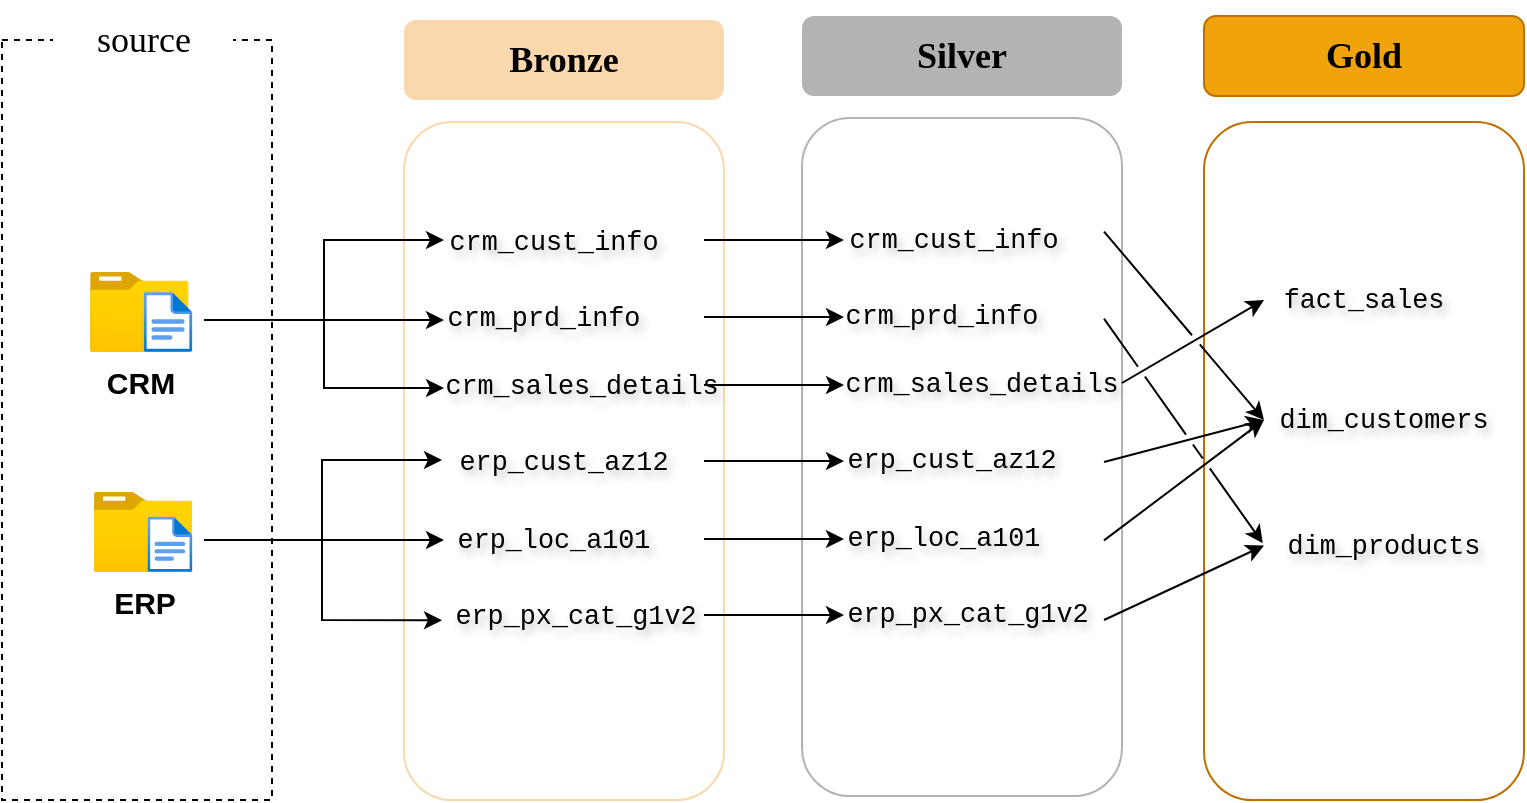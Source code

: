 <mxfile version="28.0.6">
  <diagram name="Page-1" id="zCDDFuGid2u16U4WiJ-D">
    <mxGraphModel dx="786" dy="596" grid="1" gridSize="10" guides="1" tooltips="1" connect="1" arrows="1" fold="1" page="1" pageScale="1" pageWidth="850" pageHeight="1100" math="0" shadow="0">
      <root>
        <mxCell id="0" />
        <mxCell id="1" parent="0" />
        <mxCell id="SoslPbryd8U1qlnQnKrf-14" value="" style="rounded=1;whiteSpace=wrap;html=1;strokeColor=#B3B3B3;" parent="1" vertex="1">
          <mxGeometry x="439" y="239" width="160" height="339" as="geometry" />
        </mxCell>
        <mxCell id="SoslPbryd8U1qlnQnKrf-5" value="" style="rounded=0;whiteSpace=wrap;html=1;dashed=1;" parent="1" vertex="1">
          <mxGeometry x="39.0" y="200" width="135" height="380" as="geometry" />
        </mxCell>
        <mxCell id="SoslPbryd8U1qlnQnKrf-6" value="&lt;b style=&quot;text-wrap-mode: wrap;&quot;&gt;&lt;font style=&quot;font-size: 15px;&quot;&gt;CRM&lt;/font&gt;&lt;/b&gt;" style="image;aspect=fixed;html=1;points=[];align=center;fontSize=12;image=img/lib/azure2/general/Folder_Blank.svg;" parent="1" vertex="1">
          <mxGeometry x="83" y="316" width="49.29" height="40" as="geometry" />
        </mxCell>
        <mxCell id="SoslPbryd8U1qlnQnKrf-7" value="&lt;span style=&quot;font-size: 15px; text-wrap-mode: wrap;&quot;&gt;&lt;b style=&quot;&quot;&gt;ERP&lt;/b&gt;&lt;/span&gt;" style="image;aspect=fixed;html=1;points=[];align=center;fontSize=12;image=img/lib/azure2/general/Folder_Blank.svg;" parent="1" vertex="1">
          <mxGeometry x="84.89" y="426" width="49.29" height="40" as="geometry" />
        </mxCell>
        <mxCell id="SoslPbryd8U1qlnQnKrf-8" value="" style="image;aspect=fixed;html=1;points=[];align=center;fontSize=12;image=img/lib/azure2/general/File.svg;" parent="1" vertex="1">
          <mxGeometry x="111.71" y="438.31" width="22.47" height="27.69" as="geometry" />
        </mxCell>
        <mxCell id="SoslPbryd8U1qlnQnKrf-9" value="" style="image;aspect=fixed;html=1;points=[];align=center;fontSize=12;image=img/lib/azure2/general/File.svg;" parent="1" vertex="1">
          <mxGeometry x="109.83" y="326" width="24.35" height="30" as="geometry" />
        </mxCell>
        <mxCell id="SoslPbryd8U1qlnQnKrf-11" value="&lt;font face=&quot;Lucida Console&quot; style=&quot;font-size: 18px;&quot;&gt;source&lt;/font&gt;" style="rounded=0;whiteSpace=wrap;html=1;strokeColor=none;fillColor=default;" parent="1" vertex="1">
          <mxGeometry x="64.53" y="180" width="90" height="40" as="geometry" />
        </mxCell>
        <mxCell id="SoslPbryd8U1qlnQnKrf-12" value="" style="rounded=1;whiteSpace=wrap;html=1;strokeColor=#FAD7AC;" parent="1" vertex="1">
          <mxGeometry x="240" y="241" width="160" height="339" as="geometry" />
        </mxCell>
        <mxCell id="SoslPbryd8U1qlnQnKrf-13" value="&lt;b&gt;&lt;font style=&quot;font-size: 18px; color: light-dark(rgb(0, 0, 0), rgb(0, 0, 0));&quot; face=&quot;Lucida Console&quot;&gt;Bronze&lt;/font&gt;&lt;/b&gt;" style="rounded=1;whiteSpace=wrap;html=1;strokeColor=none;fillColor=#FAD7AC;" parent="1" vertex="1">
          <mxGeometry x="240" y="190" width="160" height="40" as="geometry" />
        </mxCell>
        <mxCell id="SoslPbryd8U1qlnQnKrf-15" value="&lt;b style=&quot;&quot;&gt;&lt;font style=&quot;font-size: 18px; color: light-dark(rgb(0, 0, 0), rgb(0, 0, 0));&quot; face=&quot;Lucida Console&quot;&gt;Silver&lt;/font&gt;&lt;/b&gt;" style="rounded=1;whiteSpace=wrap;html=1;strokeColor=none;fillColor=#B3B3B3;" parent="1" vertex="1">
          <mxGeometry x="439" y="188" width="160" height="40" as="geometry" />
        </mxCell>
        <mxCell id="SoslPbryd8U1qlnQnKrf-16" value="&lt;div style=&quot;font-family: &amp;quot;JetBrains Mono&amp;quot;, Consolas, &amp;quot;Courier New&amp;quot;, monospace, Consolas, &amp;quot;Courier New&amp;quot;, monospace; font-size: 13.4px; line-height: 18px; white-space: pre;&quot;&gt;&lt;span&gt;crm_cust_info&lt;/span&gt;&lt;/div&gt;" style="text;html=1;align=center;verticalAlign=middle;whiteSpace=wrap;rounded=0;fontColor=light-dark(#000000,#000000);textShadow=1;" parent="1" vertex="1">
          <mxGeometry x="285" y="286" width="60" height="30" as="geometry" />
        </mxCell>
        <mxCell id="SoslPbryd8U1qlnQnKrf-17" value="&lt;div style=&quot;font-family: &amp;quot;JetBrains Mono&amp;quot;, Consolas, &amp;quot;Courier New&amp;quot;, monospace, Consolas, &amp;quot;Courier New&amp;quot;, monospace; font-size: 13.4px; line-height: 18px; white-space: pre;&quot;&gt;&lt;div style=&quot;line-height: 18px;&quot;&gt;crm_prd_info&lt;/div&gt;&lt;/div&gt;" style="text;html=1;align=center;verticalAlign=middle;whiteSpace=wrap;rounded=0;labelBackgroundColor=none;fontColor=light-dark(#000000,#000000);textShadow=1;" parent="1" vertex="1">
          <mxGeometry x="280" y="324" width="60" height="30" as="geometry" />
        </mxCell>
        <mxCell id="SoslPbryd8U1qlnQnKrf-18" style="edgeStyle=orthogonalEdgeStyle;rounded=0;orthogonalLoop=1;jettySize=auto;html=1;exitX=0.5;exitY=1;exitDx=0;exitDy=0;" parent="1" source="SoslPbryd8U1qlnQnKrf-16" target="SoslPbryd8U1qlnQnKrf-16" edge="1">
          <mxGeometry relative="1" as="geometry" />
        </mxCell>
        <mxCell id="SoslPbryd8U1qlnQnKrf-19" value="&lt;div style=&quot;font-family: &amp;quot;JetBrains Mono&amp;quot;, Consolas, &amp;quot;Courier New&amp;quot;, monospace, Consolas, &amp;quot;Courier New&amp;quot;, monospace; font-size: 13.4px; line-height: 18px; white-space: pre;&quot;&gt;crm_sales_details&lt;/div&gt;" style="text;html=1;align=center;verticalAlign=middle;whiteSpace=wrap;rounded=0;labelBackgroundColor=none;fontColor=light-dark(#000000,#000000);textShadow=1;" parent="1" vertex="1">
          <mxGeometry x="299" y="358" width="60" height="30" as="geometry" />
        </mxCell>
        <mxCell id="SoslPbryd8U1qlnQnKrf-20" value="&lt;div style=&quot;font-family: &amp;quot;JetBrains Mono&amp;quot;, Consolas, &amp;quot;Courier New&amp;quot;, monospace, Consolas, &amp;quot;Courier New&amp;quot;, monospace; font-size: 13.4px; line-height: 18px; white-space: pre;&quot;&gt;erp_cust_az12&lt;/div&gt;" style="text;html=1;align=center;verticalAlign=middle;whiteSpace=wrap;rounded=0;labelBackgroundColor=none;fontColor=light-dark(#000000,#000000);textShadow=1;" parent="1" vertex="1">
          <mxGeometry x="290" y="396" width="60" height="30" as="geometry" />
        </mxCell>
        <mxCell id="SoslPbryd8U1qlnQnKrf-21" value="&lt;div style=&quot;font-family: &amp;quot;JetBrains Mono&amp;quot;, Consolas, &amp;quot;Courier New&amp;quot;, monospace, Consolas, &amp;quot;Courier New&amp;quot;, monospace; font-size: 13.4px; line-height: 18px; white-space: pre;&quot;&gt;erp_px_cat_g1v2&lt;/div&gt;" style="text;html=1;align=center;verticalAlign=middle;whiteSpace=wrap;rounded=0;labelBackgroundColor=none;fontColor=light-dark(#000000,#000000);textShadow=1;" parent="1" vertex="1">
          <mxGeometry x="296" y="475" width="60" height="26" as="geometry" />
        </mxCell>
        <mxCell id="SoslPbryd8U1qlnQnKrf-22" value="&lt;div style=&quot;font-family: &amp;quot;JetBrains Mono&amp;quot;, Consolas, &amp;quot;Courier New&amp;quot;, monospace, Consolas, &amp;quot;Courier New&amp;quot;, monospace; font-size: 13.4px; line-height: 18px; white-space: pre;&quot;&gt;&lt;div style=&quot;line-height: 18px;&quot;&gt;erp_loc_a101&lt;/div&gt;&lt;/div&gt;" style="text;html=1;align=center;verticalAlign=middle;whiteSpace=wrap;rounded=0;labelBackgroundColor=none;fontColor=light-dark(#000000,#000000);textShadow=1;" parent="1" vertex="1">
          <mxGeometry x="285" y="435" width="60" height="30" as="geometry" />
        </mxCell>
        <mxCell id="SoslPbryd8U1qlnQnKrf-25" value="" style="endArrow=classic;html=1;rounded=0;" parent="1" edge="1">
          <mxGeometry width="50" height="50" relative="1" as="geometry">
            <mxPoint x="140" y="340" as="sourcePoint" />
            <mxPoint x="260" y="340" as="targetPoint" />
            <Array as="points" />
          </mxGeometry>
        </mxCell>
        <mxCell id="SoslPbryd8U1qlnQnKrf-27" value="" style="endArrow=classic;html=1;rounded=0;" parent="1" edge="1">
          <mxGeometry width="50" height="50" relative="1" as="geometry">
            <mxPoint x="200" y="340" as="sourcePoint" />
            <mxPoint x="260" y="300" as="targetPoint" />
            <Array as="points">
              <mxPoint x="200" y="300" />
            </Array>
          </mxGeometry>
        </mxCell>
        <mxCell id="SoslPbryd8U1qlnQnKrf-29" value="" style="endArrow=classic;html=1;rounded=0;" parent="1" edge="1">
          <mxGeometry width="50" height="50" relative="1" as="geometry">
            <mxPoint x="200" y="330" as="sourcePoint" />
            <mxPoint x="260" y="374" as="targetPoint" />
            <Array as="points">
              <mxPoint x="200" y="374" />
            </Array>
          </mxGeometry>
        </mxCell>
        <mxCell id="SoslPbryd8U1qlnQnKrf-30" value="" style="endArrow=classic;html=1;rounded=0;" parent="1" edge="1">
          <mxGeometry width="50" height="50" relative="1" as="geometry">
            <mxPoint x="140" y="450" as="sourcePoint" />
            <mxPoint x="260" y="450" as="targetPoint" />
          </mxGeometry>
        </mxCell>
        <mxCell id="SoslPbryd8U1qlnQnKrf-31" value="" style="endArrow=classic;html=1;rounded=0;" parent="1" edge="1">
          <mxGeometry width="50" height="50" relative="1" as="geometry">
            <mxPoint x="199" y="450" as="sourcePoint" />
            <mxPoint x="259" y="410" as="targetPoint" />
            <Array as="points">
              <mxPoint x="199" y="410" />
            </Array>
          </mxGeometry>
        </mxCell>
        <mxCell id="SoslPbryd8U1qlnQnKrf-33" value="" style="endArrow=classic;html=1;rounded=0;entryX=0.125;entryY=0.735;entryDx=0;entryDy=0;entryPerimeter=0;" parent="1" edge="1">
          <mxGeometry width="50" height="50" relative="1" as="geometry">
            <mxPoint x="199" y="450" as="sourcePoint" />
            <mxPoint x="259.0" y="490.165" as="targetPoint" />
            <Array as="points">
              <mxPoint x="199" y="490" />
            </Array>
          </mxGeometry>
        </mxCell>
        <mxCell id="iRiksxSbfExl2HPIenul-1" value="" style="rounded=1;whiteSpace=wrap;html=1;strokeColor=#BD7000;fillColor=none;fontColor=#000000;" parent="1" vertex="1">
          <mxGeometry x="640" y="241" width="160" height="339" as="geometry" />
        </mxCell>
        <mxCell id="iRiksxSbfExl2HPIenul-2" value="&lt;font face=&quot;Lucida Console&quot; color=&quot;#000000&quot;&gt;&lt;span style=&quot;font-size: 18px;&quot;&gt;&lt;b&gt;Gold&lt;/b&gt;&lt;/span&gt;&lt;/font&gt;" style="rounded=1;whiteSpace=wrap;html=1;strokeColor=#BD7000;fillColor=#f0a30a;fontColor=#000000;" parent="1" vertex="1">
          <mxGeometry x="640" y="188" width="160" height="40" as="geometry" />
        </mxCell>
        <mxCell id="QPinx3MzJXz2w1psPSvI-1" value="&lt;div style=&quot;font-family: &amp;quot;JetBrains Mono&amp;quot;, Consolas, &amp;quot;Courier New&amp;quot;, monospace, Consolas, &amp;quot;Courier New&amp;quot;, monospace; font-size: 13.4px; line-height: 18px; white-space: pre;&quot;&gt;crm_cust_info&lt;/div&gt;" style="text;html=1;align=center;verticalAlign=middle;whiteSpace=wrap;rounded=0;labelBackgroundColor=none;fontColor=light-dark(#000000,#000000);textShadow=1;" parent="1" vertex="1">
          <mxGeometry x="485" y="285" width="60" height="30" as="geometry" />
        </mxCell>
        <mxCell id="QPinx3MzJXz2w1psPSvI-2" value="&lt;div style=&quot;font-family: &amp;quot;JetBrains Mono&amp;quot;, Consolas, &amp;quot;Courier New&amp;quot;, monospace, Consolas, &amp;quot;Courier New&amp;quot;, monospace; font-size: 13.4px; line-height: 18px; white-space: pre;&quot;&gt;&lt;div style=&quot;line-height: 18px;&quot;&gt;crm_prd_info&lt;/div&gt;&lt;/div&gt;" style="text;html=1;align=center;verticalAlign=middle;whiteSpace=wrap;rounded=0;labelBackgroundColor=none;fontColor=light-dark(#000000,#000000);textShadow=1;" parent="1" vertex="1">
          <mxGeometry x="479" y="323" width="60" height="30" as="geometry" />
        </mxCell>
        <mxCell id="QPinx3MzJXz2w1psPSvI-3" value="&lt;div style=&quot;font-family: &amp;quot;JetBrains Mono&amp;quot;, Consolas, &amp;quot;Courier New&amp;quot;, monospace, Consolas, &amp;quot;Courier New&amp;quot;, monospace; font-size: 13.4px; line-height: 18px; white-space: pre;&quot;&gt;crm_sales_details&lt;/div&gt;" style="text;html=1;align=center;verticalAlign=middle;whiteSpace=wrap;rounded=0;labelBackgroundColor=none;fontColor=light-dark(#000000,#000000);textShadow=1;" parent="1" vertex="1">
          <mxGeometry x="499" y="357" width="60" height="30" as="geometry" />
        </mxCell>
        <mxCell id="QPinx3MzJXz2w1psPSvI-4" value="&lt;div style=&quot;font-family: &amp;quot;JetBrains Mono&amp;quot;, Consolas, &amp;quot;Courier New&amp;quot;, monospace, Consolas, &amp;quot;Courier New&amp;quot;, monospace; font-size: 13.4px; line-height: 18px; white-space: pre;&quot;&gt;erp_cust_az12&lt;/div&gt;" style="text;html=1;align=center;verticalAlign=middle;whiteSpace=wrap;rounded=0;labelBackgroundColor=none;fontColor=light-dark(#000000,#000000);textShadow=1;" parent="1" vertex="1">
          <mxGeometry x="484" y="395" width="60" height="30" as="geometry" />
        </mxCell>
        <mxCell id="QPinx3MzJXz2w1psPSvI-5" value="&lt;div style=&quot;font-family: &amp;quot;JetBrains Mono&amp;quot;, Consolas, &amp;quot;Courier New&amp;quot;, monospace, Consolas, &amp;quot;Courier New&amp;quot;, monospace; font-size: 13.4px; line-height: 18px; white-space: pre;&quot;&gt;erp_px_cat_g1v2&lt;/div&gt;" style="text;html=1;align=center;verticalAlign=middle;whiteSpace=wrap;rounded=0;labelBackgroundColor=none;fontColor=light-dark(#000000,#000000);textShadow=1;" parent="1" vertex="1">
          <mxGeometry x="492" y="474" width="60" height="26" as="geometry" />
        </mxCell>
        <mxCell id="QPinx3MzJXz2w1psPSvI-6" value="&lt;div style=&quot;font-family: &amp;quot;JetBrains Mono&amp;quot;, Consolas, &amp;quot;Courier New&amp;quot;, monospace, Consolas, &amp;quot;Courier New&amp;quot;, monospace; font-size: 13.4px; line-height: 18px; white-space: pre;&quot;&gt;&lt;div style=&quot;line-height: 18px;&quot;&gt;erp_loc_a101&lt;/div&gt;&lt;/div&gt;" style="text;html=1;align=center;verticalAlign=middle;whiteSpace=wrap;rounded=0;labelBackgroundColor=none;fontColor=light-dark(#000000,#000000);textShadow=1;" parent="1" vertex="1">
          <mxGeometry x="480" y="434" width="60" height="30" as="geometry" />
        </mxCell>
        <mxCell id="QPinx3MzJXz2w1psPSvI-7" value="" style="endArrow=classic;html=1;rounded=0;entryX=0.131;entryY=0.18;entryDx=0;entryDy=0;entryPerimeter=0;" parent="1" target="SoslPbryd8U1qlnQnKrf-14" edge="1">
          <mxGeometry width="50" height="50" relative="1" as="geometry">
            <mxPoint x="390" y="300" as="sourcePoint" />
            <mxPoint x="440" y="250" as="targetPoint" />
          </mxGeometry>
        </mxCell>
        <mxCell id="QPinx3MzJXz2w1psPSvI-8" value="" style="endArrow=classic;html=1;rounded=0;entryX=0.131;entryY=0.18;entryDx=0;entryDy=0;entryPerimeter=0;" parent="1" edge="1">
          <mxGeometry width="50" height="50" relative="1" as="geometry">
            <mxPoint x="390" y="338.5" as="sourcePoint" />
            <mxPoint x="460" y="338.5" as="targetPoint" />
          </mxGeometry>
        </mxCell>
        <mxCell id="QPinx3MzJXz2w1psPSvI-9" value="" style="endArrow=classic;html=1;rounded=0;entryX=0.131;entryY=0.18;entryDx=0;entryDy=0;entryPerimeter=0;" parent="1" edge="1">
          <mxGeometry width="50" height="50" relative="1" as="geometry">
            <mxPoint x="390" y="372.5" as="sourcePoint" />
            <mxPoint x="460" y="372.5" as="targetPoint" />
          </mxGeometry>
        </mxCell>
        <mxCell id="QPinx3MzJXz2w1psPSvI-10" value="" style="endArrow=classic;html=1;rounded=0;entryX=0.131;entryY=0.18;entryDx=0;entryDy=0;entryPerimeter=0;" parent="1" edge="1">
          <mxGeometry width="50" height="50" relative="1" as="geometry">
            <mxPoint x="390" y="410.5" as="sourcePoint" />
            <mxPoint x="460" y="410.5" as="targetPoint" />
          </mxGeometry>
        </mxCell>
        <mxCell id="QPinx3MzJXz2w1psPSvI-11" value="" style="endArrow=classic;html=1;rounded=0;entryX=0.131;entryY=0.18;entryDx=0;entryDy=0;entryPerimeter=0;" parent="1" edge="1">
          <mxGeometry width="50" height="50" relative="1" as="geometry">
            <mxPoint x="390" y="449.5" as="sourcePoint" />
            <mxPoint x="460" y="449.5" as="targetPoint" />
          </mxGeometry>
        </mxCell>
        <mxCell id="QPinx3MzJXz2w1psPSvI-12" value="" style="endArrow=classic;html=1;rounded=0;entryX=0.131;entryY=0.18;entryDx=0;entryDy=0;entryPerimeter=0;" parent="1" edge="1">
          <mxGeometry width="50" height="50" relative="1" as="geometry">
            <mxPoint x="390" y="487.5" as="sourcePoint" />
            <mxPoint x="460" y="487.5" as="targetPoint" />
          </mxGeometry>
        </mxCell>
        <mxCell id="3T69qNRMOhRmIeXw7K49-1" value="&lt;div style=&quot;font-family: &amp;quot;JetBrains Mono&amp;quot;, Consolas, &amp;quot;Courier New&amp;quot;, monospace, Consolas, &amp;quot;Courier New&amp;quot;, monospace; font-size: 13.4px; line-height: 18px; white-space: pre;&quot;&gt;fact_sales&lt;/div&gt;" style="text;html=1;align=center;verticalAlign=middle;whiteSpace=wrap;rounded=0;labelBackgroundColor=none;fontColor=light-dark(#000000,#000000);textShadow=1;" parent="1" vertex="1">
          <mxGeometry x="690" y="315" width="60" height="30" as="geometry" />
        </mxCell>
        <mxCell id="3T69qNRMOhRmIeXw7K49-2" value="&lt;div style=&quot;font-family: &amp;quot;JetBrains Mono&amp;quot;, Consolas, &amp;quot;Courier New&amp;quot;, monospace, Consolas, &amp;quot;Courier New&amp;quot;, monospace; font-size: 13.4px; line-height: 18px; white-space: pre;&quot;&gt;dim_customers&lt;/div&gt;" style="text;html=1;align=center;verticalAlign=middle;whiteSpace=wrap;rounded=0;labelBackgroundColor=none;fontColor=light-dark(#000000,#000000);textShadow=1;" parent="1" vertex="1">
          <mxGeometry x="700" y="375" width="60" height="30" as="geometry" />
        </mxCell>
        <mxCell id="3T69qNRMOhRmIeXw7K49-3" value="&lt;div style=&quot;font-family: &amp;quot;JetBrains Mono&amp;quot;, Consolas, &amp;quot;Courier New&amp;quot;, monospace, Consolas, &amp;quot;Courier New&amp;quot;, monospace; font-size: 13.4px; line-height: 18px; white-space: pre;&quot;&gt;dim_products&lt;/div&gt;" style="text;html=1;align=center;verticalAlign=middle;whiteSpace=wrap;rounded=0;labelBackgroundColor=none;fontColor=light-dark(#000000,#000000);textShadow=1;" parent="1" vertex="1">
          <mxGeometry x="700" y="438.31" width="60" height="30" as="geometry" />
        </mxCell>
        <mxCell id="3T69qNRMOhRmIeXw7K49-7" value="" style="endArrow=classic;html=1;rounded=0;jumpStyle=gap;" parent="1" edge="1">
          <mxGeometry width="50" height="50" relative="1" as="geometry">
            <mxPoint x="599" y="371.5" as="sourcePoint" />
            <mxPoint x="670" y="330" as="targetPoint" />
          </mxGeometry>
        </mxCell>
        <mxCell id="3T69qNRMOhRmIeXw7K49-9" value="" style="endArrow=classic;html=1;rounded=0;exitX=1.006;exitY=0.172;exitDx=0;exitDy=0;exitPerimeter=0;jumpStyle=gap;" parent="1" edge="1">
          <mxGeometry width="50" height="50" relative="1" as="geometry">
            <mxPoint x="590" y="295.808" as="sourcePoint" />
            <mxPoint x="670" y="390" as="targetPoint" />
          </mxGeometry>
        </mxCell>
        <mxCell id="3T69qNRMOhRmIeXw7K49-10" value="" style="endArrow=classic;html=1;rounded=0;exitX=1;exitY=0.5;exitDx=0;exitDy=0;jumpStyle=gap;" parent="1" edge="1">
          <mxGeometry width="50" height="50" relative="1" as="geometry">
            <mxPoint x="590" y="411" as="sourcePoint" />
            <mxPoint x="670" y="390" as="targetPoint" />
          </mxGeometry>
        </mxCell>
        <mxCell id="3T69qNRMOhRmIeXw7K49-11" value="" style="endArrow=classic;html=1;rounded=0;exitX=0.99;exitY=0.62;exitDx=0;exitDy=0;exitPerimeter=0;jumpStyle=gap;" parent="1" edge="1">
          <mxGeometry width="50" height="50" relative="1" as="geometry">
            <mxPoint x="590.0" y="450.18" as="sourcePoint" />
            <mxPoint x="670" y="390" as="targetPoint" />
          </mxGeometry>
        </mxCell>
        <mxCell id="3T69qNRMOhRmIeXw7K49-12" value="" style="endArrow=classic;html=1;rounded=0;entryX=0.131;entryY=0.18;entryDx=0;entryDy=0;entryPerimeter=0;jumpStyle=gap;" parent="1" edge="1">
          <mxGeometry width="50" height="50" relative="1" as="geometry">
            <mxPoint x="590" y="490" as="sourcePoint" />
            <mxPoint x="670" y="452.81" as="targetPoint" />
          </mxGeometry>
        </mxCell>
        <mxCell id="3T69qNRMOhRmIeXw7K49-13" value="" style="endArrow=classic;html=1;rounded=0;entryX=0.131;entryY=0.18;entryDx=0;entryDy=0;entryPerimeter=0;exitX=1.01;exitY=0.296;exitDx=0;exitDy=0;exitPerimeter=0;jumpStyle=gap;" parent="1" edge="1">
          <mxGeometry width="50" height="50" relative="1" as="geometry">
            <mxPoint x="590.0" y="339.344" as="sourcePoint" />
            <mxPoint x="669.4" y="451.65" as="targetPoint" />
          </mxGeometry>
        </mxCell>
      </root>
    </mxGraphModel>
  </diagram>
</mxfile>
